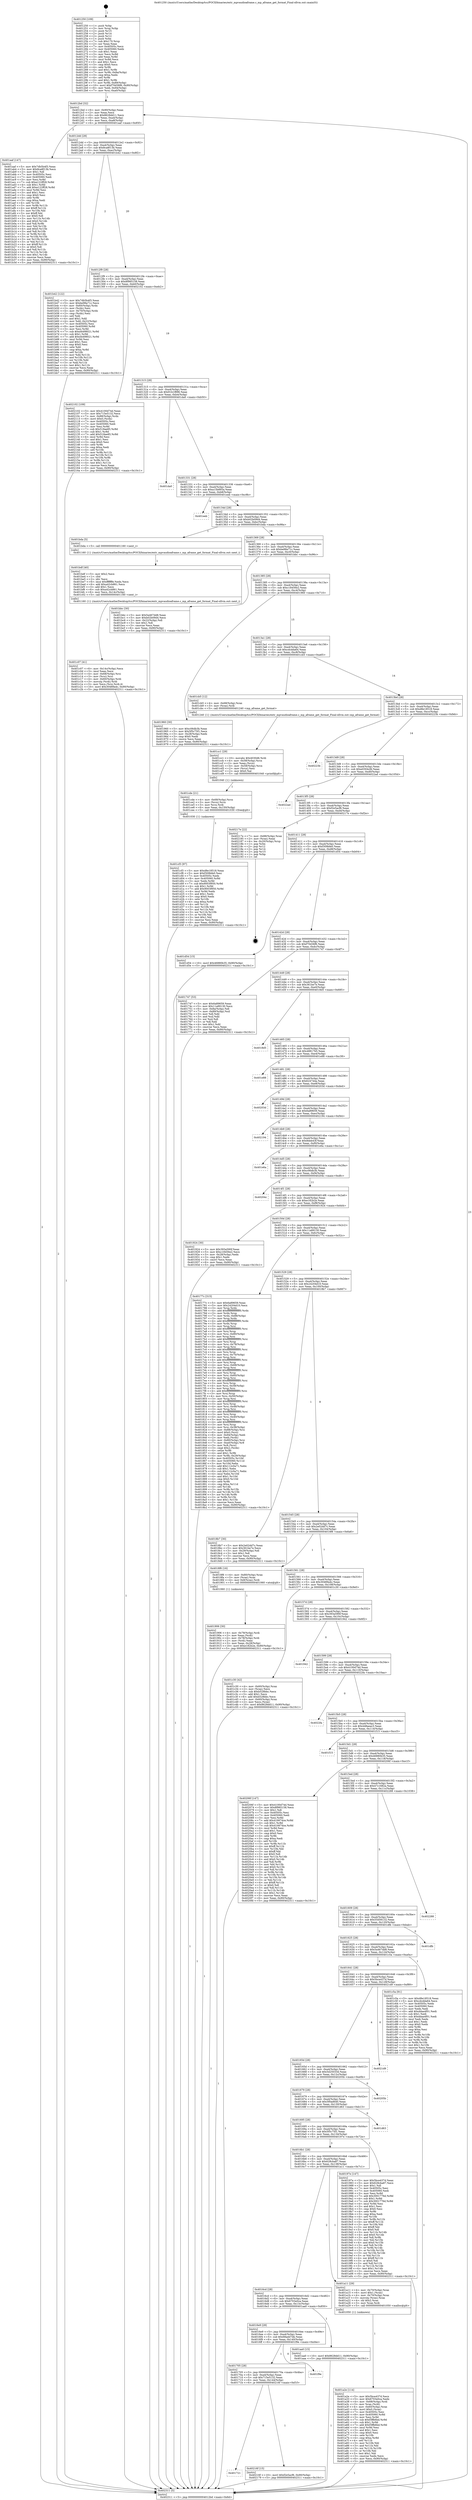 digraph "0x401250" {
  label = "0x401250 (/mnt/c/Users/mathe/Desktop/tcc/POCII/binaries/extr_mpvaudioaframe.c_mp_aframe_get_format_Final-ollvm.out::main(0))"
  labelloc = "t"
  node[shape=record]

  Entry [label="",width=0.3,height=0.3,shape=circle,fillcolor=black,style=filled]
  "0x4012bd" [label="{
     0x4012bd [32]\l
     | [instrs]\l
     &nbsp;&nbsp;0x4012bd \<+6\>: mov -0x90(%rbp),%eax\l
     &nbsp;&nbsp;0x4012c3 \<+2\>: mov %eax,%ecx\l
     &nbsp;&nbsp;0x4012c5 \<+6\>: sub $0x8628dd11,%ecx\l
     &nbsp;&nbsp;0x4012cb \<+6\>: mov %eax,-0xa4(%rbp)\l
     &nbsp;&nbsp;0x4012d1 \<+6\>: mov %ecx,-0xa8(%rbp)\l
     &nbsp;&nbsp;0x4012d7 \<+6\>: je 0000000000401aaf \<main+0x85f\>\l
  }"]
  "0x401aaf" [label="{
     0x401aaf [147]\l
     | [instrs]\l
     &nbsp;&nbsp;0x401aaf \<+5\>: mov $0x7db5b4f3,%eax\l
     &nbsp;&nbsp;0x401ab4 \<+5\>: mov $0x8ca8f13b,%ecx\l
     &nbsp;&nbsp;0x401ab9 \<+2\>: mov $0x1,%dl\l
     &nbsp;&nbsp;0x401abb \<+7\>: mov 0x40505c,%esi\l
     &nbsp;&nbsp;0x401ac2 \<+7\>: mov 0x405060,%edi\l
     &nbsp;&nbsp;0x401ac9 \<+3\>: mov %esi,%r8d\l
     &nbsp;&nbsp;0x401acc \<+7\>: sub $0xe122ff28,%r8d\l
     &nbsp;&nbsp;0x401ad3 \<+4\>: sub $0x1,%r8d\l
     &nbsp;&nbsp;0x401ad7 \<+7\>: add $0xe122ff28,%r8d\l
     &nbsp;&nbsp;0x401ade \<+4\>: imul %r8d,%esi\l
     &nbsp;&nbsp;0x401ae2 \<+3\>: and $0x1,%esi\l
     &nbsp;&nbsp;0x401ae5 \<+3\>: cmp $0x0,%esi\l
     &nbsp;&nbsp;0x401ae8 \<+4\>: sete %r9b\l
     &nbsp;&nbsp;0x401aec \<+3\>: cmp $0xa,%edi\l
     &nbsp;&nbsp;0x401aef \<+4\>: setl %r10b\l
     &nbsp;&nbsp;0x401af3 \<+3\>: mov %r9b,%r11b\l
     &nbsp;&nbsp;0x401af6 \<+4\>: xor $0xff,%r11b\l
     &nbsp;&nbsp;0x401afa \<+3\>: mov %r10b,%bl\l
     &nbsp;&nbsp;0x401afd \<+3\>: xor $0xff,%bl\l
     &nbsp;&nbsp;0x401b00 \<+3\>: xor $0x0,%dl\l
     &nbsp;&nbsp;0x401b03 \<+3\>: mov %r11b,%r14b\l
     &nbsp;&nbsp;0x401b06 \<+4\>: and $0x0,%r14b\l
     &nbsp;&nbsp;0x401b0a \<+3\>: and %dl,%r9b\l
     &nbsp;&nbsp;0x401b0d \<+3\>: mov %bl,%r15b\l
     &nbsp;&nbsp;0x401b10 \<+4\>: and $0x0,%r15b\l
     &nbsp;&nbsp;0x401b14 \<+3\>: and %dl,%r10b\l
     &nbsp;&nbsp;0x401b17 \<+3\>: or %r9b,%r14b\l
     &nbsp;&nbsp;0x401b1a \<+3\>: or %r10b,%r15b\l
     &nbsp;&nbsp;0x401b1d \<+3\>: xor %r15b,%r14b\l
     &nbsp;&nbsp;0x401b20 \<+3\>: or %bl,%r11b\l
     &nbsp;&nbsp;0x401b23 \<+4\>: xor $0xff,%r11b\l
     &nbsp;&nbsp;0x401b27 \<+3\>: or $0x0,%dl\l
     &nbsp;&nbsp;0x401b2a \<+3\>: and %dl,%r11b\l
     &nbsp;&nbsp;0x401b2d \<+3\>: or %r11b,%r14b\l
     &nbsp;&nbsp;0x401b30 \<+4\>: test $0x1,%r14b\l
     &nbsp;&nbsp;0x401b34 \<+3\>: cmovne %ecx,%eax\l
     &nbsp;&nbsp;0x401b37 \<+6\>: mov %eax,-0x90(%rbp)\l
     &nbsp;&nbsp;0x401b3d \<+5\>: jmp 0000000000402311 \<main+0x10c1\>\l
  }"]
  "0x4012dd" [label="{
     0x4012dd [28]\l
     | [instrs]\l
     &nbsp;&nbsp;0x4012dd \<+5\>: jmp 00000000004012e2 \<main+0x92\>\l
     &nbsp;&nbsp;0x4012e2 \<+6\>: mov -0xa4(%rbp),%eax\l
     &nbsp;&nbsp;0x4012e8 \<+5\>: sub $0x8ca8f13b,%eax\l
     &nbsp;&nbsp;0x4012ed \<+6\>: mov %eax,-0xac(%rbp)\l
     &nbsp;&nbsp;0x4012f3 \<+6\>: je 0000000000401b42 \<main+0x8f2\>\l
  }"]
  Exit [label="",width=0.3,height=0.3,shape=circle,fillcolor=black,style=filled,peripheries=2]
  "0x401b42" [label="{
     0x401b42 [122]\l
     | [instrs]\l
     &nbsp;&nbsp;0x401b42 \<+5\>: mov $0x7db5b4f3,%eax\l
     &nbsp;&nbsp;0x401b47 \<+5\>: mov $0xbe98a71c,%ecx\l
     &nbsp;&nbsp;0x401b4c \<+4\>: mov -0x60(%rbp),%rdx\l
     &nbsp;&nbsp;0x401b50 \<+2\>: mov (%rdx),%esi\l
     &nbsp;&nbsp;0x401b52 \<+4\>: mov -0x70(%rbp),%rdx\l
     &nbsp;&nbsp;0x401b56 \<+2\>: cmp (%rdx),%esi\l
     &nbsp;&nbsp;0x401b58 \<+4\>: setl %dil\l
     &nbsp;&nbsp;0x401b5c \<+4\>: and $0x1,%dil\l
     &nbsp;&nbsp;0x401b60 \<+4\>: mov %dil,-0x22(%rbp)\l
     &nbsp;&nbsp;0x401b64 \<+7\>: mov 0x40505c,%esi\l
     &nbsp;&nbsp;0x401b6b \<+8\>: mov 0x405060,%r8d\l
     &nbsp;&nbsp;0x401b73 \<+3\>: mov %esi,%r9d\l
     &nbsp;&nbsp;0x401b76 \<+7\>: sub $0xd4498021,%r9d\l
     &nbsp;&nbsp;0x401b7d \<+4\>: sub $0x1,%r9d\l
     &nbsp;&nbsp;0x401b81 \<+7\>: add $0xd4498021,%r9d\l
     &nbsp;&nbsp;0x401b88 \<+4\>: imul %r9d,%esi\l
     &nbsp;&nbsp;0x401b8c \<+3\>: and $0x1,%esi\l
     &nbsp;&nbsp;0x401b8f \<+3\>: cmp $0x0,%esi\l
     &nbsp;&nbsp;0x401b92 \<+4\>: sete %dil\l
     &nbsp;&nbsp;0x401b96 \<+4\>: cmp $0xa,%r8d\l
     &nbsp;&nbsp;0x401b9a \<+4\>: setl %r10b\l
     &nbsp;&nbsp;0x401b9e \<+3\>: mov %dil,%r11b\l
     &nbsp;&nbsp;0x401ba1 \<+3\>: and %r10b,%r11b\l
     &nbsp;&nbsp;0x401ba4 \<+3\>: xor %r10b,%dil\l
     &nbsp;&nbsp;0x401ba7 \<+3\>: or %dil,%r11b\l
     &nbsp;&nbsp;0x401baa \<+4\>: test $0x1,%r11b\l
     &nbsp;&nbsp;0x401bae \<+3\>: cmovne %ecx,%eax\l
     &nbsp;&nbsp;0x401bb1 \<+6\>: mov %eax,-0x90(%rbp)\l
     &nbsp;&nbsp;0x401bb7 \<+5\>: jmp 0000000000402311 \<main+0x10c1\>\l
  }"]
  "0x4012f9" [label="{
     0x4012f9 [28]\l
     | [instrs]\l
     &nbsp;&nbsp;0x4012f9 \<+5\>: jmp 00000000004012fe \<main+0xae\>\l
     &nbsp;&nbsp;0x4012fe \<+6\>: mov -0xa4(%rbp),%eax\l
     &nbsp;&nbsp;0x401304 \<+5\>: sub $0x8f985158,%eax\l
     &nbsp;&nbsp;0x401309 \<+6\>: mov %eax,-0xb0(%rbp)\l
     &nbsp;&nbsp;0x40130f \<+6\>: je 0000000000402102 \<main+0xeb2\>\l
  }"]
  "0x401721" [label="{
     0x401721\l
  }", style=dashed]
  "0x402102" [label="{
     0x402102 [109]\l
     | [instrs]\l
     &nbsp;&nbsp;0x402102 \<+5\>: mov $0x4100d74d,%eax\l
     &nbsp;&nbsp;0x402107 \<+5\>: mov $0x715e5132,%ecx\l
     &nbsp;&nbsp;0x40210c \<+7\>: mov -0x88(%rbp),%rdx\l
     &nbsp;&nbsp;0x402113 \<+6\>: movl $0x0,(%rdx)\l
     &nbsp;&nbsp;0x402119 \<+7\>: mov 0x40505c,%esi\l
     &nbsp;&nbsp;0x402120 \<+7\>: mov 0x405060,%edi\l
     &nbsp;&nbsp;0x402127 \<+3\>: mov %esi,%r8d\l
     &nbsp;&nbsp;0x40212a \<+7\>: sub $0x518ae85,%r8d\l
     &nbsp;&nbsp;0x402131 \<+4\>: sub $0x1,%r8d\l
     &nbsp;&nbsp;0x402135 \<+7\>: add $0x518ae85,%r8d\l
     &nbsp;&nbsp;0x40213c \<+4\>: imul %r8d,%esi\l
     &nbsp;&nbsp;0x402140 \<+3\>: and $0x1,%esi\l
     &nbsp;&nbsp;0x402143 \<+3\>: cmp $0x0,%esi\l
     &nbsp;&nbsp;0x402146 \<+4\>: sete %r9b\l
     &nbsp;&nbsp;0x40214a \<+3\>: cmp $0xa,%edi\l
     &nbsp;&nbsp;0x40214d \<+4\>: setl %r10b\l
     &nbsp;&nbsp;0x402151 \<+3\>: mov %r9b,%r11b\l
     &nbsp;&nbsp;0x402154 \<+3\>: and %r10b,%r11b\l
     &nbsp;&nbsp;0x402157 \<+3\>: xor %r10b,%r9b\l
     &nbsp;&nbsp;0x40215a \<+3\>: or %r9b,%r11b\l
     &nbsp;&nbsp;0x40215d \<+4\>: test $0x1,%r11b\l
     &nbsp;&nbsp;0x402161 \<+3\>: cmovne %ecx,%eax\l
     &nbsp;&nbsp;0x402164 \<+6\>: mov %eax,-0x90(%rbp)\l
     &nbsp;&nbsp;0x40216a \<+5\>: jmp 0000000000402311 \<main+0x10c1\>\l
  }"]
  "0x401315" [label="{
     0x401315 [28]\l
     | [instrs]\l
     &nbsp;&nbsp;0x401315 \<+5\>: jmp 000000000040131a \<main+0xca\>\l
     &nbsp;&nbsp;0x40131a \<+6\>: mov -0xa4(%rbp),%eax\l
     &nbsp;&nbsp;0x401320 \<+5\>: sub $0x91b1f896,%eax\l
     &nbsp;&nbsp;0x401325 \<+6\>: mov %eax,-0xb4(%rbp)\l
     &nbsp;&nbsp;0x40132b \<+6\>: je 0000000000401da0 \<main+0xb50\>\l
  }"]
  "0x40216f" [label="{
     0x40216f [15]\l
     | [instrs]\l
     &nbsp;&nbsp;0x40216f \<+10\>: movl $0xf2e5acf6,-0x90(%rbp)\l
     &nbsp;&nbsp;0x402179 \<+5\>: jmp 0000000000402311 \<main+0x10c1\>\l
  }"]
  "0x401da0" [label="{
     0x401da0\l
  }", style=dashed]
  "0x401331" [label="{
     0x401331 [28]\l
     | [instrs]\l
     &nbsp;&nbsp;0x401331 \<+5\>: jmp 0000000000401336 \<main+0xe6\>\l
     &nbsp;&nbsp;0x401336 \<+6\>: mov -0xa4(%rbp),%eax\l
     &nbsp;&nbsp;0x40133c \<+5\>: sub $0xa15b893a,%eax\l
     &nbsp;&nbsp;0x401341 \<+6\>: mov %eax,-0xb8(%rbp)\l
     &nbsp;&nbsp;0x401347 \<+6\>: je 0000000000401eeb \<main+0xc9b\>\l
  }"]
  "0x401705" [label="{
     0x401705 [28]\l
     | [instrs]\l
     &nbsp;&nbsp;0x401705 \<+5\>: jmp 000000000040170a \<main+0x4ba\>\l
     &nbsp;&nbsp;0x40170a \<+6\>: mov -0xa4(%rbp),%eax\l
     &nbsp;&nbsp;0x401710 \<+5\>: sub $0x715e5132,%eax\l
     &nbsp;&nbsp;0x401715 \<+6\>: mov %eax,-0x144(%rbp)\l
     &nbsp;&nbsp;0x40171b \<+6\>: je 000000000040216f \<main+0xf1f\>\l
  }"]
  "0x401eeb" [label="{
     0x401eeb\l
  }", style=dashed]
  "0x40134d" [label="{
     0x40134d [28]\l
     | [instrs]\l
     &nbsp;&nbsp;0x40134d \<+5\>: jmp 0000000000401352 \<main+0x102\>\l
     &nbsp;&nbsp;0x401352 \<+6\>: mov -0xa4(%rbp),%eax\l
     &nbsp;&nbsp;0x401358 \<+5\>: sub $0xb02b09d4,%eax\l
     &nbsp;&nbsp;0x40135d \<+6\>: mov %eax,-0xbc(%rbp)\l
     &nbsp;&nbsp;0x401363 \<+6\>: je 0000000000401bda \<main+0x98a\>\l
  }"]
  "0x401f9e" [label="{
     0x401f9e\l
  }", style=dashed]
  "0x401bda" [label="{
     0x401bda [5]\l
     | [instrs]\l
     &nbsp;&nbsp;0x401bda \<+5\>: call 0000000000401160 \<next_i\>\l
     | [calls]\l
     &nbsp;&nbsp;0x401160 \{1\} (/mnt/c/Users/mathe/Desktop/tcc/POCII/binaries/extr_mpvaudioaframe.c_mp_aframe_get_format_Final-ollvm.out::next_i)\l
  }"]
  "0x401369" [label="{
     0x401369 [28]\l
     | [instrs]\l
     &nbsp;&nbsp;0x401369 \<+5\>: jmp 000000000040136e \<main+0x11e\>\l
     &nbsp;&nbsp;0x40136e \<+6\>: mov -0xa4(%rbp),%eax\l
     &nbsp;&nbsp;0x401374 \<+5\>: sub $0xbe98a71c,%eax\l
     &nbsp;&nbsp;0x401379 \<+6\>: mov %eax,-0xc0(%rbp)\l
     &nbsp;&nbsp;0x40137f \<+6\>: je 0000000000401bbc \<main+0x96c\>\l
  }"]
  "0x401cf3" [label="{
     0x401cf3 [97]\l
     | [instrs]\l
     &nbsp;&nbsp;0x401cf3 \<+5\>: mov $0xd8e18518,%eax\l
     &nbsp;&nbsp;0x401cf8 \<+5\>: mov $0xf309bfe0,%esi\l
     &nbsp;&nbsp;0x401cfd \<+7\>: mov 0x40505c,%edx\l
     &nbsp;&nbsp;0x401d04 \<+8\>: mov 0x405060,%r8d\l
     &nbsp;&nbsp;0x401d0c \<+3\>: mov %edx,%r9d\l
     &nbsp;&nbsp;0x401d0f \<+7\>: sub $0x9003f950,%r9d\l
     &nbsp;&nbsp;0x401d16 \<+4\>: sub $0x1,%r9d\l
     &nbsp;&nbsp;0x401d1a \<+7\>: add $0x9003f950,%r9d\l
     &nbsp;&nbsp;0x401d21 \<+4\>: imul %r9d,%edx\l
     &nbsp;&nbsp;0x401d25 \<+3\>: and $0x1,%edx\l
     &nbsp;&nbsp;0x401d28 \<+3\>: cmp $0x0,%edx\l
     &nbsp;&nbsp;0x401d2b \<+4\>: sete %r10b\l
     &nbsp;&nbsp;0x401d2f \<+4\>: cmp $0xa,%r8d\l
     &nbsp;&nbsp;0x401d33 \<+4\>: setl %r11b\l
     &nbsp;&nbsp;0x401d37 \<+3\>: mov %r10b,%bl\l
     &nbsp;&nbsp;0x401d3a \<+3\>: and %r11b,%bl\l
     &nbsp;&nbsp;0x401d3d \<+3\>: xor %r11b,%r10b\l
     &nbsp;&nbsp;0x401d40 \<+3\>: or %r10b,%bl\l
     &nbsp;&nbsp;0x401d43 \<+3\>: test $0x1,%bl\l
     &nbsp;&nbsp;0x401d46 \<+3\>: cmovne %esi,%eax\l
     &nbsp;&nbsp;0x401d49 \<+6\>: mov %eax,-0x90(%rbp)\l
     &nbsp;&nbsp;0x401d4f \<+5\>: jmp 0000000000402311 \<main+0x10c1\>\l
  }"]
  "0x401bbc" [label="{
     0x401bbc [30]\l
     | [instrs]\l
     &nbsp;&nbsp;0x401bbc \<+5\>: mov $0x5a467dd8,%eax\l
     &nbsp;&nbsp;0x401bc1 \<+5\>: mov $0xb02b09d4,%ecx\l
     &nbsp;&nbsp;0x401bc6 \<+3\>: mov -0x22(%rbp),%dl\l
     &nbsp;&nbsp;0x401bc9 \<+3\>: test $0x1,%dl\l
     &nbsp;&nbsp;0x401bcc \<+3\>: cmovne %ecx,%eax\l
     &nbsp;&nbsp;0x401bcf \<+6\>: mov %eax,-0x90(%rbp)\l
     &nbsp;&nbsp;0x401bd5 \<+5\>: jmp 0000000000402311 \<main+0x10c1\>\l
  }"]
  "0x401385" [label="{
     0x401385 [28]\l
     | [instrs]\l
     &nbsp;&nbsp;0x401385 \<+5\>: jmp 000000000040138a \<main+0x13a\>\l
     &nbsp;&nbsp;0x40138a \<+6\>: mov -0xa4(%rbp),%eax\l
     &nbsp;&nbsp;0x401390 \<+5\>: sub $0xc18456e2,%eax\l
     &nbsp;&nbsp;0x401395 \<+6\>: mov %eax,-0xc4(%rbp)\l
     &nbsp;&nbsp;0x40139b \<+6\>: je 0000000000401960 \<main+0x710\>\l
  }"]
  "0x401cde" [label="{
     0x401cde [21]\l
     | [instrs]\l
     &nbsp;&nbsp;0x401cde \<+4\>: mov -0x68(%rbp),%rcx\l
     &nbsp;&nbsp;0x401ce2 \<+3\>: mov (%rcx),%rcx\l
     &nbsp;&nbsp;0x401ce5 \<+3\>: mov %rcx,%rdi\l
     &nbsp;&nbsp;0x401ce8 \<+6\>: mov %eax,-0x150(%rbp)\l
     &nbsp;&nbsp;0x401cee \<+5\>: call 0000000000401030 \<free@plt\>\l
     | [calls]\l
     &nbsp;&nbsp;0x401030 \{1\} (unknown)\l
  }"]
  "0x401960" [label="{
     0x401960 [30]\l
     | [instrs]\l
     &nbsp;&nbsp;0x401960 \<+5\>: mov $0xc06db3b,%eax\l
     &nbsp;&nbsp;0x401965 \<+5\>: mov $0x5f5c75f1,%ecx\l
     &nbsp;&nbsp;0x40196a \<+3\>: mov -0x28(%rbp),%edx\l
     &nbsp;&nbsp;0x40196d \<+3\>: cmp $0x0,%edx\l
     &nbsp;&nbsp;0x401970 \<+3\>: cmove %ecx,%eax\l
     &nbsp;&nbsp;0x401973 \<+6\>: mov %eax,-0x90(%rbp)\l
     &nbsp;&nbsp;0x401979 \<+5\>: jmp 0000000000402311 \<main+0x10c1\>\l
  }"]
  "0x4013a1" [label="{
     0x4013a1 [28]\l
     | [instrs]\l
     &nbsp;&nbsp;0x4013a1 \<+5\>: jmp 00000000004013a6 \<main+0x156\>\l
     &nbsp;&nbsp;0x4013a6 \<+6\>: mov -0xa4(%rbp),%eax\l
     &nbsp;&nbsp;0x4013ac \<+5\>: sub $0xcdcdda64,%eax\l
     &nbsp;&nbsp;0x4013b1 \<+6\>: mov %eax,-0xc8(%rbp)\l
     &nbsp;&nbsp;0x4013b7 \<+6\>: je 0000000000401cb5 \<main+0xa65\>\l
  }"]
  "0x401cc1" [label="{
     0x401cc1 [29]\l
     | [instrs]\l
     &nbsp;&nbsp;0x401cc1 \<+10\>: movabs $0x4030d6,%rdi\l
     &nbsp;&nbsp;0x401ccb \<+4\>: mov -0x58(%rbp),%rcx\l
     &nbsp;&nbsp;0x401ccf \<+2\>: mov %eax,(%rcx)\l
     &nbsp;&nbsp;0x401cd1 \<+4\>: mov -0x58(%rbp),%rcx\l
     &nbsp;&nbsp;0x401cd5 \<+2\>: mov (%rcx),%esi\l
     &nbsp;&nbsp;0x401cd7 \<+2\>: mov $0x0,%al\l
     &nbsp;&nbsp;0x401cd9 \<+5\>: call 0000000000401040 \<printf@plt\>\l
     | [calls]\l
     &nbsp;&nbsp;0x401040 \{1\} (unknown)\l
  }"]
  "0x401cb5" [label="{
     0x401cb5 [12]\l
     | [instrs]\l
     &nbsp;&nbsp;0x401cb5 \<+4\>: mov -0x68(%rbp),%rax\l
     &nbsp;&nbsp;0x401cb9 \<+3\>: mov (%rax),%rdi\l
     &nbsp;&nbsp;0x401cbc \<+5\>: call 0000000000401240 \<mp_aframe_get_format\>\l
     | [calls]\l
     &nbsp;&nbsp;0x401240 \{1\} (/mnt/c/Users/mathe/Desktop/tcc/POCII/binaries/extr_mpvaudioaframe.c_mp_aframe_get_format_Final-ollvm.out::mp_aframe_get_format)\l
  }"]
  "0x4013bd" [label="{
     0x4013bd [28]\l
     | [instrs]\l
     &nbsp;&nbsp;0x4013bd \<+5\>: jmp 00000000004013c2 \<main+0x172\>\l
     &nbsp;&nbsp;0x4013c2 \<+6\>: mov -0xa4(%rbp),%eax\l
     &nbsp;&nbsp;0x4013c8 \<+5\>: sub $0xd8e18518,%eax\l
     &nbsp;&nbsp;0x4013cd \<+6\>: mov %eax,-0xcc(%rbp)\l
     &nbsp;&nbsp;0x4013d3 \<+6\>: je 000000000040223b \<main+0xfeb\>\l
  }"]
  "0x401c07" [label="{
     0x401c07 [41]\l
     | [instrs]\l
     &nbsp;&nbsp;0x401c07 \<+6\>: mov -0x14c(%rbp),%ecx\l
     &nbsp;&nbsp;0x401c0d \<+3\>: imul %eax,%ecx\l
     &nbsp;&nbsp;0x401c10 \<+4\>: mov -0x68(%rbp),%rsi\l
     &nbsp;&nbsp;0x401c14 \<+3\>: mov (%rsi),%rsi\l
     &nbsp;&nbsp;0x401c17 \<+4\>: mov -0x60(%rbp),%rdi\l
     &nbsp;&nbsp;0x401c1b \<+3\>: movslq (%rdi),%rdi\l
     &nbsp;&nbsp;0x401c1e \<+3\>: mov %ecx,(%rsi,%rdi,4)\l
     &nbsp;&nbsp;0x401c21 \<+10\>: movl $0x30489a4c,-0x90(%rbp)\l
     &nbsp;&nbsp;0x401c2b \<+5\>: jmp 0000000000402311 \<main+0x10c1\>\l
  }"]
  "0x40223b" [label="{
     0x40223b\l
  }", style=dashed]
  "0x4013d9" [label="{
     0x4013d9 [28]\l
     | [instrs]\l
     &nbsp;&nbsp;0x4013d9 \<+5\>: jmp 00000000004013de \<main+0x18e\>\l
     &nbsp;&nbsp;0x4013de \<+6\>: mov -0xa4(%rbp),%eax\l
     &nbsp;&nbsp;0x4013e4 \<+5\>: sub $0xe0304cfd,%eax\l
     &nbsp;&nbsp;0x4013e9 \<+6\>: mov %eax,-0xd0(%rbp)\l
     &nbsp;&nbsp;0x4013ef \<+6\>: je 00000000004022ad \<main+0x105d\>\l
  }"]
  "0x401bdf" [label="{
     0x401bdf [40]\l
     | [instrs]\l
     &nbsp;&nbsp;0x401bdf \<+5\>: mov $0x2,%ecx\l
     &nbsp;&nbsp;0x401be4 \<+1\>: cltd\l
     &nbsp;&nbsp;0x401be5 \<+2\>: idiv %ecx\l
     &nbsp;&nbsp;0x401be7 \<+6\>: imul $0xfffffffe,%edx,%ecx\l
     &nbsp;&nbsp;0x401bed \<+6\>: add $0xa42cb861,%ecx\l
     &nbsp;&nbsp;0x401bf3 \<+3\>: add $0x1,%ecx\l
     &nbsp;&nbsp;0x401bf6 \<+6\>: sub $0xa42cb861,%ecx\l
     &nbsp;&nbsp;0x401bfc \<+6\>: mov %ecx,-0x14c(%rbp)\l
     &nbsp;&nbsp;0x401c02 \<+5\>: call 0000000000401160 \<next_i\>\l
     | [calls]\l
     &nbsp;&nbsp;0x401160 \{1\} (/mnt/c/Users/mathe/Desktop/tcc/POCII/binaries/extr_mpvaudioaframe.c_mp_aframe_get_format_Final-ollvm.out::next_i)\l
  }"]
  "0x4022ad" [label="{
     0x4022ad\l
  }", style=dashed]
  "0x4013f5" [label="{
     0x4013f5 [28]\l
     | [instrs]\l
     &nbsp;&nbsp;0x4013f5 \<+5\>: jmp 00000000004013fa \<main+0x1aa\>\l
     &nbsp;&nbsp;0x4013fa \<+6\>: mov -0xa4(%rbp),%eax\l
     &nbsp;&nbsp;0x401400 \<+5\>: sub $0xf2e5acf6,%eax\l
     &nbsp;&nbsp;0x401405 \<+6\>: mov %eax,-0xd4(%rbp)\l
     &nbsp;&nbsp;0x40140b \<+6\>: je 000000000040217e \<main+0xf2e\>\l
  }"]
  "0x4016e9" [label="{
     0x4016e9 [28]\l
     | [instrs]\l
     &nbsp;&nbsp;0x4016e9 \<+5\>: jmp 00000000004016ee \<main+0x49e\>\l
     &nbsp;&nbsp;0x4016ee \<+6\>: mov -0xa4(%rbp),%eax\l
     &nbsp;&nbsp;0x4016f4 \<+5\>: sub $0x68add7db,%eax\l
     &nbsp;&nbsp;0x4016f9 \<+6\>: mov %eax,-0x140(%rbp)\l
     &nbsp;&nbsp;0x4016ff \<+6\>: je 0000000000401f9e \<main+0xd4e\>\l
  }"]
  "0x40217e" [label="{
     0x40217e [22]\l
     | [instrs]\l
     &nbsp;&nbsp;0x40217e \<+7\>: mov -0x88(%rbp),%rax\l
     &nbsp;&nbsp;0x402185 \<+2\>: mov (%rax),%eax\l
     &nbsp;&nbsp;0x402187 \<+4\>: lea -0x20(%rbp),%rsp\l
     &nbsp;&nbsp;0x40218b \<+1\>: pop %rbx\l
     &nbsp;&nbsp;0x40218c \<+2\>: pop %r12\l
     &nbsp;&nbsp;0x40218e \<+2\>: pop %r14\l
     &nbsp;&nbsp;0x402190 \<+2\>: pop %r15\l
     &nbsp;&nbsp;0x402192 \<+1\>: pop %rbp\l
     &nbsp;&nbsp;0x402193 \<+1\>: ret\l
  }"]
  "0x401411" [label="{
     0x401411 [28]\l
     | [instrs]\l
     &nbsp;&nbsp;0x401411 \<+5\>: jmp 0000000000401416 \<main+0x1c6\>\l
     &nbsp;&nbsp;0x401416 \<+6\>: mov -0xa4(%rbp),%eax\l
     &nbsp;&nbsp;0x40141c \<+5\>: sub $0xf309bfe0,%eax\l
     &nbsp;&nbsp;0x401421 \<+6\>: mov %eax,-0xd8(%rbp)\l
     &nbsp;&nbsp;0x401427 \<+6\>: je 0000000000401d54 \<main+0xb04\>\l
  }"]
  "0x401aa0" [label="{
     0x401aa0 [15]\l
     | [instrs]\l
     &nbsp;&nbsp;0x401aa0 \<+10\>: movl $0x8628dd11,-0x90(%rbp)\l
     &nbsp;&nbsp;0x401aaa \<+5\>: jmp 0000000000402311 \<main+0x10c1\>\l
  }"]
  "0x401d54" [label="{
     0x401d54 [15]\l
     | [instrs]\l
     &nbsp;&nbsp;0x401d54 \<+10\>: movl $0x46880b35,-0x90(%rbp)\l
     &nbsp;&nbsp;0x401d5e \<+5\>: jmp 0000000000402311 \<main+0x10c1\>\l
  }"]
  "0x40142d" [label="{
     0x40142d [28]\l
     | [instrs]\l
     &nbsp;&nbsp;0x40142d \<+5\>: jmp 0000000000401432 \<main+0x1e2\>\l
     &nbsp;&nbsp;0x401432 \<+6\>: mov -0xa4(%rbp),%eax\l
     &nbsp;&nbsp;0x401438 \<+5\>: sub $0xf70d36f6,%eax\l
     &nbsp;&nbsp;0x40143d \<+6\>: mov %eax,-0xdc(%rbp)\l
     &nbsp;&nbsp;0x401443 \<+6\>: je 0000000000401747 \<main+0x4f7\>\l
  }"]
  "0x401a2e" [label="{
     0x401a2e [114]\l
     | [instrs]\l
     &nbsp;&nbsp;0x401a2e \<+5\>: mov $0x5bce437d,%ecx\l
     &nbsp;&nbsp;0x401a33 \<+5\>: mov $0x6703e0ca,%edx\l
     &nbsp;&nbsp;0x401a38 \<+4\>: mov -0x68(%rbp),%rdi\l
     &nbsp;&nbsp;0x401a3c \<+3\>: mov %rax,(%rdi)\l
     &nbsp;&nbsp;0x401a3f \<+4\>: mov -0x60(%rbp),%rax\l
     &nbsp;&nbsp;0x401a43 \<+6\>: movl $0x0,(%rax)\l
     &nbsp;&nbsp;0x401a49 \<+7\>: mov 0x40505c,%esi\l
     &nbsp;&nbsp;0x401a50 \<+8\>: mov 0x405060,%r8d\l
     &nbsp;&nbsp;0x401a58 \<+3\>: mov %esi,%r9d\l
     &nbsp;&nbsp;0x401a5b \<+7\>: sub $0xf3ffb6bd,%r9d\l
     &nbsp;&nbsp;0x401a62 \<+4\>: sub $0x1,%r9d\l
     &nbsp;&nbsp;0x401a66 \<+7\>: add $0xf3ffb6bd,%r9d\l
     &nbsp;&nbsp;0x401a6d \<+4\>: imul %r9d,%esi\l
     &nbsp;&nbsp;0x401a71 \<+3\>: and $0x1,%esi\l
     &nbsp;&nbsp;0x401a74 \<+3\>: cmp $0x0,%esi\l
     &nbsp;&nbsp;0x401a77 \<+4\>: sete %r10b\l
     &nbsp;&nbsp;0x401a7b \<+4\>: cmp $0xa,%r8d\l
     &nbsp;&nbsp;0x401a7f \<+4\>: setl %r11b\l
     &nbsp;&nbsp;0x401a83 \<+3\>: mov %r10b,%bl\l
     &nbsp;&nbsp;0x401a86 \<+3\>: and %r11b,%bl\l
     &nbsp;&nbsp;0x401a89 \<+3\>: xor %r11b,%r10b\l
     &nbsp;&nbsp;0x401a8c \<+3\>: or %r10b,%bl\l
     &nbsp;&nbsp;0x401a8f \<+3\>: test $0x1,%bl\l
     &nbsp;&nbsp;0x401a92 \<+3\>: cmovne %edx,%ecx\l
     &nbsp;&nbsp;0x401a95 \<+6\>: mov %ecx,-0x90(%rbp)\l
     &nbsp;&nbsp;0x401a9b \<+5\>: jmp 0000000000402311 \<main+0x10c1\>\l
  }"]
  "0x401747" [label="{
     0x401747 [53]\l
     | [instrs]\l
     &nbsp;&nbsp;0x401747 \<+5\>: mov $0x6a89659,%eax\l
     &nbsp;&nbsp;0x40174c \<+5\>: mov $0x11a89130,%ecx\l
     &nbsp;&nbsp;0x401751 \<+6\>: mov -0x8a(%rbp),%dl\l
     &nbsp;&nbsp;0x401757 \<+7\>: mov -0x89(%rbp),%sil\l
     &nbsp;&nbsp;0x40175e \<+3\>: mov %dl,%dil\l
     &nbsp;&nbsp;0x401761 \<+3\>: and %sil,%dil\l
     &nbsp;&nbsp;0x401764 \<+3\>: xor %sil,%dl\l
     &nbsp;&nbsp;0x401767 \<+3\>: or %dl,%dil\l
     &nbsp;&nbsp;0x40176a \<+4\>: test $0x1,%dil\l
     &nbsp;&nbsp;0x40176e \<+3\>: cmovne %ecx,%eax\l
     &nbsp;&nbsp;0x401771 \<+6\>: mov %eax,-0x90(%rbp)\l
     &nbsp;&nbsp;0x401777 \<+5\>: jmp 0000000000402311 \<main+0x10c1\>\l
  }"]
  "0x401449" [label="{
     0x401449 [28]\l
     | [instrs]\l
     &nbsp;&nbsp;0x401449 \<+5\>: jmp 000000000040144e \<main+0x1fe\>\l
     &nbsp;&nbsp;0x40144e \<+6\>: mov -0xa4(%rbp),%eax\l
     &nbsp;&nbsp;0x401454 \<+5\>: sub $0x361be7e,%eax\l
     &nbsp;&nbsp;0x401459 \<+6\>: mov %eax,-0xe0(%rbp)\l
     &nbsp;&nbsp;0x40145f \<+6\>: je 00000000004018d5 \<main+0x685\>\l
  }"]
  "0x402311" [label="{
     0x402311 [5]\l
     | [instrs]\l
     &nbsp;&nbsp;0x402311 \<+5\>: jmp 00000000004012bd \<main+0x6d\>\l
  }"]
  "0x401250" [label="{
     0x401250 [109]\l
     | [instrs]\l
     &nbsp;&nbsp;0x401250 \<+1\>: push %rbp\l
     &nbsp;&nbsp;0x401251 \<+3\>: mov %rsp,%rbp\l
     &nbsp;&nbsp;0x401254 \<+2\>: push %r15\l
     &nbsp;&nbsp;0x401256 \<+2\>: push %r14\l
     &nbsp;&nbsp;0x401258 \<+2\>: push %r12\l
     &nbsp;&nbsp;0x40125a \<+1\>: push %rbx\l
     &nbsp;&nbsp;0x40125b \<+7\>: sub $0x170,%rsp\l
     &nbsp;&nbsp;0x401262 \<+2\>: xor %eax,%eax\l
     &nbsp;&nbsp;0x401264 \<+7\>: mov 0x40505c,%ecx\l
     &nbsp;&nbsp;0x40126b \<+7\>: mov 0x405060,%edx\l
     &nbsp;&nbsp;0x401272 \<+3\>: sub $0x1,%eax\l
     &nbsp;&nbsp;0x401275 \<+3\>: mov %ecx,%r8d\l
     &nbsp;&nbsp;0x401278 \<+3\>: add %eax,%r8d\l
     &nbsp;&nbsp;0x40127b \<+4\>: imul %r8d,%ecx\l
     &nbsp;&nbsp;0x40127f \<+3\>: and $0x1,%ecx\l
     &nbsp;&nbsp;0x401282 \<+3\>: cmp $0x0,%ecx\l
     &nbsp;&nbsp;0x401285 \<+4\>: sete %r9b\l
     &nbsp;&nbsp;0x401289 \<+4\>: and $0x1,%r9b\l
     &nbsp;&nbsp;0x40128d \<+7\>: mov %r9b,-0x8a(%rbp)\l
     &nbsp;&nbsp;0x401294 \<+3\>: cmp $0xa,%edx\l
     &nbsp;&nbsp;0x401297 \<+4\>: setl %r9b\l
     &nbsp;&nbsp;0x40129b \<+4\>: and $0x1,%r9b\l
     &nbsp;&nbsp;0x40129f \<+7\>: mov %r9b,-0x89(%rbp)\l
     &nbsp;&nbsp;0x4012a6 \<+10\>: movl $0xf70d36f6,-0x90(%rbp)\l
     &nbsp;&nbsp;0x4012b0 \<+6\>: mov %edi,-0x94(%rbp)\l
     &nbsp;&nbsp;0x4012b6 \<+7\>: mov %rsi,-0xa0(%rbp)\l
  }"]
  "0x4016cd" [label="{
     0x4016cd [28]\l
     | [instrs]\l
     &nbsp;&nbsp;0x4016cd \<+5\>: jmp 00000000004016d2 \<main+0x482\>\l
     &nbsp;&nbsp;0x4016d2 \<+6\>: mov -0xa4(%rbp),%eax\l
     &nbsp;&nbsp;0x4016d8 \<+5\>: sub $0x6703e0ca,%eax\l
     &nbsp;&nbsp;0x4016dd \<+6\>: mov %eax,-0x13c(%rbp)\l
     &nbsp;&nbsp;0x4016e3 \<+6\>: je 0000000000401aa0 \<main+0x850\>\l
  }"]
  "0x4018d5" [label="{
     0x4018d5\l
  }", style=dashed]
  "0x401465" [label="{
     0x401465 [28]\l
     | [instrs]\l
     &nbsp;&nbsp;0x401465 \<+5\>: jmp 000000000040146a \<main+0x21a\>\l
     &nbsp;&nbsp;0x40146a \<+6\>: mov -0xa4(%rbp),%eax\l
     &nbsp;&nbsp;0x401470 \<+5\>: sub $0x48817b5,%eax\l
     &nbsp;&nbsp;0x401475 \<+6\>: mov %eax,-0xe4(%rbp)\l
     &nbsp;&nbsp;0x40147b \<+6\>: je 0000000000401e88 \<main+0xc38\>\l
  }"]
  "0x401a11" [label="{
     0x401a11 [29]\l
     | [instrs]\l
     &nbsp;&nbsp;0x401a11 \<+4\>: mov -0x70(%rbp),%rax\l
     &nbsp;&nbsp;0x401a15 \<+6\>: movl $0x1,(%rax)\l
     &nbsp;&nbsp;0x401a1b \<+4\>: mov -0x70(%rbp),%rax\l
     &nbsp;&nbsp;0x401a1f \<+3\>: movslq (%rax),%rax\l
     &nbsp;&nbsp;0x401a22 \<+4\>: shl $0x2,%rax\l
     &nbsp;&nbsp;0x401a26 \<+3\>: mov %rax,%rdi\l
     &nbsp;&nbsp;0x401a29 \<+5\>: call 0000000000401050 \<malloc@plt\>\l
     | [calls]\l
     &nbsp;&nbsp;0x401050 \{1\} (unknown)\l
  }"]
  "0x401e88" [label="{
     0x401e88\l
  }", style=dashed]
  "0x401481" [label="{
     0x401481 [28]\l
     | [instrs]\l
     &nbsp;&nbsp;0x401481 \<+5\>: jmp 0000000000401486 \<main+0x236\>\l
     &nbsp;&nbsp;0x401486 \<+6\>: mov -0xa4(%rbp),%eax\l
     &nbsp;&nbsp;0x40148c \<+5\>: sub $0x624744a,%eax\l
     &nbsp;&nbsp;0x401491 \<+6\>: mov %eax,-0xe8(%rbp)\l
     &nbsp;&nbsp;0x401497 \<+6\>: je 000000000040203d \<main+0xded\>\l
  }"]
  "0x4016b1" [label="{
     0x4016b1 [28]\l
     | [instrs]\l
     &nbsp;&nbsp;0x4016b1 \<+5\>: jmp 00000000004016b6 \<main+0x466\>\l
     &nbsp;&nbsp;0x4016b6 \<+6\>: mov -0xa4(%rbp),%eax\l
     &nbsp;&nbsp;0x4016bc \<+5\>: sub $0x628cba87,%eax\l
     &nbsp;&nbsp;0x4016c1 \<+6\>: mov %eax,-0x138(%rbp)\l
     &nbsp;&nbsp;0x4016c7 \<+6\>: je 0000000000401a11 \<main+0x7c1\>\l
  }"]
  "0x40203d" [label="{
     0x40203d\l
  }", style=dashed]
  "0x40149d" [label="{
     0x40149d [28]\l
     | [instrs]\l
     &nbsp;&nbsp;0x40149d \<+5\>: jmp 00000000004014a2 \<main+0x252\>\l
     &nbsp;&nbsp;0x4014a2 \<+6\>: mov -0xa4(%rbp),%eax\l
     &nbsp;&nbsp;0x4014a8 \<+5\>: sub $0x6a89659,%eax\l
     &nbsp;&nbsp;0x4014ad \<+6\>: mov %eax,-0xec(%rbp)\l
     &nbsp;&nbsp;0x4014b3 \<+6\>: je 0000000000402194 \<main+0xf44\>\l
  }"]
  "0x40197e" [label="{
     0x40197e [147]\l
     | [instrs]\l
     &nbsp;&nbsp;0x40197e \<+5\>: mov $0x5bce437d,%eax\l
     &nbsp;&nbsp;0x401983 \<+5\>: mov $0x628cba87,%ecx\l
     &nbsp;&nbsp;0x401988 \<+2\>: mov $0x1,%dl\l
     &nbsp;&nbsp;0x40198a \<+7\>: mov 0x40505c,%esi\l
     &nbsp;&nbsp;0x401991 \<+7\>: mov 0x405060,%edi\l
     &nbsp;&nbsp;0x401998 \<+3\>: mov %esi,%r8d\l
     &nbsp;&nbsp;0x40199b \<+7\>: add $0x3001776d,%r8d\l
     &nbsp;&nbsp;0x4019a2 \<+4\>: sub $0x1,%r8d\l
     &nbsp;&nbsp;0x4019a6 \<+7\>: sub $0x3001776d,%r8d\l
     &nbsp;&nbsp;0x4019ad \<+4\>: imul %r8d,%esi\l
     &nbsp;&nbsp;0x4019b1 \<+3\>: and $0x1,%esi\l
     &nbsp;&nbsp;0x4019b4 \<+3\>: cmp $0x0,%esi\l
     &nbsp;&nbsp;0x4019b7 \<+4\>: sete %r9b\l
     &nbsp;&nbsp;0x4019bb \<+3\>: cmp $0xa,%edi\l
     &nbsp;&nbsp;0x4019be \<+4\>: setl %r10b\l
     &nbsp;&nbsp;0x4019c2 \<+3\>: mov %r9b,%r11b\l
     &nbsp;&nbsp;0x4019c5 \<+4\>: xor $0xff,%r11b\l
     &nbsp;&nbsp;0x4019c9 \<+3\>: mov %r10b,%bl\l
     &nbsp;&nbsp;0x4019cc \<+3\>: xor $0xff,%bl\l
     &nbsp;&nbsp;0x4019cf \<+3\>: xor $0x0,%dl\l
     &nbsp;&nbsp;0x4019d2 \<+3\>: mov %r11b,%r14b\l
     &nbsp;&nbsp;0x4019d5 \<+4\>: and $0x0,%r14b\l
     &nbsp;&nbsp;0x4019d9 \<+3\>: and %dl,%r9b\l
     &nbsp;&nbsp;0x4019dc \<+3\>: mov %bl,%r15b\l
     &nbsp;&nbsp;0x4019df \<+4\>: and $0x0,%r15b\l
     &nbsp;&nbsp;0x4019e3 \<+3\>: and %dl,%r10b\l
     &nbsp;&nbsp;0x4019e6 \<+3\>: or %r9b,%r14b\l
     &nbsp;&nbsp;0x4019e9 \<+3\>: or %r10b,%r15b\l
     &nbsp;&nbsp;0x4019ec \<+3\>: xor %r15b,%r14b\l
     &nbsp;&nbsp;0x4019ef \<+3\>: or %bl,%r11b\l
     &nbsp;&nbsp;0x4019f2 \<+4\>: xor $0xff,%r11b\l
     &nbsp;&nbsp;0x4019f6 \<+3\>: or $0x0,%dl\l
     &nbsp;&nbsp;0x4019f9 \<+3\>: and %dl,%r11b\l
     &nbsp;&nbsp;0x4019fc \<+3\>: or %r11b,%r14b\l
     &nbsp;&nbsp;0x4019ff \<+4\>: test $0x1,%r14b\l
     &nbsp;&nbsp;0x401a03 \<+3\>: cmovne %ecx,%eax\l
     &nbsp;&nbsp;0x401a06 \<+6\>: mov %eax,-0x90(%rbp)\l
     &nbsp;&nbsp;0x401a0c \<+5\>: jmp 0000000000402311 \<main+0x10c1\>\l
  }"]
  "0x402194" [label="{
     0x402194\l
  }", style=dashed]
  "0x4014b9" [label="{
     0x4014b9 [28]\l
     | [instrs]\l
     &nbsp;&nbsp;0x4014b9 \<+5\>: jmp 00000000004014be \<main+0x26e\>\l
     &nbsp;&nbsp;0x4014be \<+6\>: mov -0xa4(%rbp),%eax\l
     &nbsp;&nbsp;0x4014c4 \<+5\>: sub $0x8deb43f,%eax\l
     &nbsp;&nbsp;0x4014c9 \<+6\>: mov %eax,-0xf0(%rbp)\l
     &nbsp;&nbsp;0x4014cf \<+6\>: je 0000000000401e6a \<main+0xc1a\>\l
  }"]
  "0x401695" [label="{
     0x401695 [28]\l
     | [instrs]\l
     &nbsp;&nbsp;0x401695 \<+5\>: jmp 000000000040169a \<main+0x44a\>\l
     &nbsp;&nbsp;0x40169a \<+6\>: mov -0xa4(%rbp),%eax\l
     &nbsp;&nbsp;0x4016a0 \<+5\>: sub $0x5f5c75f1,%eax\l
     &nbsp;&nbsp;0x4016a5 \<+6\>: mov %eax,-0x134(%rbp)\l
     &nbsp;&nbsp;0x4016ab \<+6\>: je 000000000040197e \<main+0x72e\>\l
  }"]
  "0x401e6a" [label="{
     0x401e6a\l
  }", style=dashed]
  "0x4014d5" [label="{
     0x4014d5 [28]\l
     | [instrs]\l
     &nbsp;&nbsp;0x4014d5 \<+5\>: jmp 00000000004014da \<main+0x28a\>\l
     &nbsp;&nbsp;0x4014da \<+6\>: mov -0xa4(%rbp),%eax\l
     &nbsp;&nbsp;0x4014e0 \<+5\>: sub $0xc06db3b,%eax\l
     &nbsp;&nbsp;0x4014e5 \<+6\>: mov %eax,-0xf4(%rbp)\l
     &nbsp;&nbsp;0x4014eb \<+6\>: je 000000000040204c \<main+0xdfc\>\l
  }"]
  "0x401d63" [label="{
     0x401d63\l
  }", style=dashed]
  "0x40204c" [label="{
     0x40204c\l
  }", style=dashed]
  "0x4014f1" [label="{
     0x4014f1 [28]\l
     | [instrs]\l
     &nbsp;&nbsp;0x4014f1 \<+5\>: jmp 00000000004014f6 \<main+0x2a6\>\l
     &nbsp;&nbsp;0x4014f6 \<+6\>: mov -0xa4(%rbp),%eax\l
     &nbsp;&nbsp;0x4014fc \<+5\>: sub $0xe182b2e,%eax\l
     &nbsp;&nbsp;0x401501 \<+6\>: mov %eax,-0xf8(%rbp)\l
     &nbsp;&nbsp;0x401507 \<+6\>: je 0000000000401924 \<main+0x6d4\>\l
  }"]
  "0x401679" [label="{
     0x401679 [28]\l
     | [instrs]\l
     &nbsp;&nbsp;0x401679 \<+5\>: jmp 000000000040167e \<main+0x42e\>\l
     &nbsp;&nbsp;0x40167e \<+6\>: mov -0xa4(%rbp),%eax\l
     &nbsp;&nbsp;0x401684 \<+5\>: sub $0x5f0ad640,%eax\l
     &nbsp;&nbsp;0x401689 \<+6\>: mov %eax,-0x130(%rbp)\l
     &nbsp;&nbsp;0x40168f \<+6\>: je 0000000000401d63 \<main+0xb13\>\l
  }"]
  "0x401924" [label="{
     0x401924 [30]\l
     | [instrs]\l
     &nbsp;&nbsp;0x401924 \<+5\>: mov $0x393a590f,%eax\l
     &nbsp;&nbsp;0x401929 \<+5\>: mov $0xc18456e2,%ecx\l
     &nbsp;&nbsp;0x40192e \<+3\>: mov -0x28(%rbp),%edx\l
     &nbsp;&nbsp;0x401931 \<+3\>: cmp $0x1,%edx\l
     &nbsp;&nbsp;0x401934 \<+3\>: cmovl %ecx,%eax\l
     &nbsp;&nbsp;0x401937 \<+6\>: mov %eax,-0x90(%rbp)\l
     &nbsp;&nbsp;0x40193d \<+5\>: jmp 0000000000402311 \<main+0x10c1\>\l
  }"]
  "0x40150d" [label="{
     0x40150d [28]\l
     | [instrs]\l
     &nbsp;&nbsp;0x40150d \<+5\>: jmp 0000000000401512 \<main+0x2c2\>\l
     &nbsp;&nbsp;0x401512 \<+6\>: mov -0xa4(%rbp),%eax\l
     &nbsp;&nbsp;0x401518 \<+5\>: sub $0x11a89130,%eax\l
     &nbsp;&nbsp;0x40151d \<+6\>: mov %eax,-0xfc(%rbp)\l
     &nbsp;&nbsp;0x401523 \<+6\>: je 000000000040177c \<main+0x52c\>\l
  }"]
  "0x40205b" [label="{
     0x40205b\l
  }", style=dashed]
  "0x40177c" [label="{
     0x40177c [315]\l
     | [instrs]\l
     &nbsp;&nbsp;0x40177c \<+5\>: mov $0x6a89659,%eax\l
     &nbsp;&nbsp;0x401781 \<+5\>: mov $0x24204d10,%ecx\l
     &nbsp;&nbsp;0x401786 \<+3\>: mov %rsp,%rdx\l
     &nbsp;&nbsp;0x401789 \<+4\>: add $0xfffffffffffffff0,%rdx\l
     &nbsp;&nbsp;0x40178d \<+3\>: mov %rdx,%rsp\l
     &nbsp;&nbsp;0x401790 \<+7\>: mov %rdx,-0x88(%rbp)\l
     &nbsp;&nbsp;0x401797 \<+3\>: mov %rsp,%rdx\l
     &nbsp;&nbsp;0x40179a \<+4\>: add $0xfffffffffffffff0,%rdx\l
     &nbsp;&nbsp;0x40179e \<+3\>: mov %rdx,%rsp\l
     &nbsp;&nbsp;0x4017a1 \<+3\>: mov %rsp,%rsi\l
     &nbsp;&nbsp;0x4017a4 \<+4\>: add $0xfffffffffffffff0,%rsi\l
     &nbsp;&nbsp;0x4017a8 \<+3\>: mov %rsi,%rsp\l
     &nbsp;&nbsp;0x4017ab \<+4\>: mov %rsi,-0x80(%rbp)\l
     &nbsp;&nbsp;0x4017af \<+3\>: mov %rsp,%rsi\l
     &nbsp;&nbsp;0x4017b2 \<+4\>: add $0xfffffffffffffff0,%rsi\l
     &nbsp;&nbsp;0x4017b6 \<+3\>: mov %rsi,%rsp\l
     &nbsp;&nbsp;0x4017b9 \<+4\>: mov %rsi,-0x78(%rbp)\l
     &nbsp;&nbsp;0x4017bd \<+3\>: mov %rsp,%rsi\l
     &nbsp;&nbsp;0x4017c0 \<+4\>: add $0xfffffffffffffff0,%rsi\l
     &nbsp;&nbsp;0x4017c4 \<+3\>: mov %rsi,%rsp\l
     &nbsp;&nbsp;0x4017c7 \<+4\>: mov %rsi,-0x70(%rbp)\l
     &nbsp;&nbsp;0x4017cb \<+3\>: mov %rsp,%rsi\l
     &nbsp;&nbsp;0x4017ce \<+4\>: add $0xfffffffffffffff0,%rsi\l
     &nbsp;&nbsp;0x4017d2 \<+3\>: mov %rsi,%rsp\l
     &nbsp;&nbsp;0x4017d5 \<+4\>: mov %rsi,-0x68(%rbp)\l
     &nbsp;&nbsp;0x4017d9 \<+3\>: mov %rsp,%rsi\l
     &nbsp;&nbsp;0x4017dc \<+4\>: add $0xfffffffffffffff0,%rsi\l
     &nbsp;&nbsp;0x4017e0 \<+3\>: mov %rsi,%rsp\l
     &nbsp;&nbsp;0x4017e3 \<+4\>: mov %rsi,-0x60(%rbp)\l
     &nbsp;&nbsp;0x4017e7 \<+3\>: mov %rsp,%rsi\l
     &nbsp;&nbsp;0x4017ea \<+4\>: add $0xfffffffffffffff0,%rsi\l
     &nbsp;&nbsp;0x4017ee \<+3\>: mov %rsi,%rsp\l
     &nbsp;&nbsp;0x4017f1 \<+4\>: mov %rsi,-0x58(%rbp)\l
     &nbsp;&nbsp;0x4017f5 \<+3\>: mov %rsp,%rsi\l
     &nbsp;&nbsp;0x4017f8 \<+4\>: add $0xfffffffffffffff0,%rsi\l
     &nbsp;&nbsp;0x4017fc \<+3\>: mov %rsi,%rsp\l
     &nbsp;&nbsp;0x4017ff \<+4\>: mov %rsi,-0x50(%rbp)\l
     &nbsp;&nbsp;0x401803 \<+3\>: mov %rsp,%rsi\l
     &nbsp;&nbsp;0x401806 \<+4\>: add $0xfffffffffffffff0,%rsi\l
     &nbsp;&nbsp;0x40180a \<+3\>: mov %rsi,%rsp\l
     &nbsp;&nbsp;0x40180d \<+4\>: mov %rsi,-0x48(%rbp)\l
     &nbsp;&nbsp;0x401811 \<+3\>: mov %rsp,%rsi\l
     &nbsp;&nbsp;0x401814 \<+4\>: add $0xfffffffffffffff0,%rsi\l
     &nbsp;&nbsp;0x401818 \<+3\>: mov %rsi,%rsp\l
     &nbsp;&nbsp;0x40181b \<+4\>: mov %rsi,-0x40(%rbp)\l
     &nbsp;&nbsp;0x40181f \<+3\>: mov %rsp,%rsi\l
     &nbsp;&nbsp;0x401822 \<+4\>: add $0xfffffffffffffff0,%rsi\l
     &nbsp;&nbsp;0x401826 \<+3\>: mov %rsi,%rsp\l
     &nbsp;&nbsp;0x401829 \<+4\>: mov %rsi,-0x38(%rbp)\l
     &nbsp;&nbsp;0x40182d \<+7\>: mov -0x88(%rbp),%rsi\l
     &nbsp;&nbsp;0x401834 \<+6\>: movl $0x0,(%rsi)\l
     &nbsp;&nbsp;0x40183a \<+6\>: mov -0x94(%rbp),%edi\l
     &nbsp;&nbsp;0x401840 \<+2\>: mov %edi,(%rdx)\l
     &nbsp;&nbsp;0x401842 \<+4\>: mov -0x80(%rbp),%rsi\l
     &nbsp;&nbsp;0x401846 \<+7\>: mov -0xa0(%rbp),%r8\l
     &nbsp;&nbsp;0x40184d \<+3\>: mov %r8,(%rsi)\l
     &nbsp;&nbsp;0x401850 \<+3\>: cmpl $0x2,(%rdx)\l
     &nbsp;&nbsp;0x401853 \<+4\>: setne %r9b\l
     &nbsp;&nbsp;0x401857 \<+4\>: and $0x1,%r9b\l
     &nbsp;&nbsp;0x40185b \<+4\>: mov %r9b,-0x29(%rbp)\l
     &nbsp;&nbsp;0x40185f \<+8\>: mov 0x40505c,%r10d\l
     &nbsp;&nbsp;0x401867 \<+8\>: mov 0x405060,%r11d\l
     &nbsp;&nbsp;0x40186f \<+3\>: mov %r10d,%ebx\l
     &nbsp;&nbsp;0x401872 \<+6\>: add $0x112c0a71,%ebx\l
     &nbsp;&nbsp;0x401878 \<+3\>: sub $0x1,%ebx\l
     &nbsp;&nbsp;0x40187b \<+6\>: sub $0x112c0a71,%ebx\l
     &nbsp;&nbsp;0x401881 \<+4\>: imul %ebx,%r10d\l
     &nbsp;&nbsp;0x401885 \<+4\>: and $0x1,%r10d\l
     &nbsp;&nbsp;0x401889 \<+4\>: cmp $0x0,%r10d\l
     &nbsp;&nbsp;0x40188d \<+4\>: sete %r9b\l
     &nbsp;&nbsp;0x401891 \<+4\>: cmp $0xa,%r11d\l
     &nbsp;&nbsp;0x401895 \<+4\>: setl %r14b\l
     &nbsp;&nbsp;0x401899 \<+3\>: mov %r9b,%r15b\l
     &nbsp;&nbsp;0x40189c \<+3\>: and %r14b,%r15b\l
     &nbsp;&nbsp;0x40189f \<+3\>: xor %r14b,%r9b\l
     &nbsp;&nbsp;0x4018a2 \<+3\>: or %r9b,%r15b\l
     &nbsp;&nbsp;0x4018a5 \<+4\>: test $0x1,%r15b\l
     &nbsp;&nbsp;0x4018a9 \<+3\>: cmovne %ecx,%eax\l
     &nbsp;&nbsp;0x4018ac \<+6\>: mov %eax,-0x90(%rbp)\l
     &nbsp;&nbsp;0x4018b2 \<+5\>: jmp 0000000000402311 \<main+0x10c1\>\l
  }"]
  "0x401529" [label="{
     0x401529 [28]\l
     | [instrs]\l
     &nbsp;&nbsp;0x401529 \<+5\>: jmp 000000000040152e \<main+0x2de\>\l
     &nbsp;&nbsp;0x40152e \<+6\>: mov -0xa4(%rbp),%eax\l
     &nbsp;&nbsp;0x401534 \<+5\>: sub $0x24204d10,%eax\l
     &nbsp;&nbsp;0x401539 \<+6\>: mov %eax,-0x100(%rbp)\l
     &nbsp;&nbsp;0x40153f \<+6\>: je 00000000004018b7 \<main+0x667\>\l
  }"]
  "0x40165d" [label="{
     0x40165d [28]\l
     | [instrs]\l
     &nbsp;&nbsp;0x40165d \<+5\>: jmp 0000000000401662 \<main+0x412\>\l
     &nbsp;&nbsp;0x401662 \<+6\>: mov -0xa4(%rbp),%eax\l
     &nbsp;&nbsp;0x401668 \<+5\>: sub $0x5d25033d,%eax\l
     &nbsp;&nbsp;0x40166d \<+6\>: mov %eax,-0x12c(%rbp)\l
     &nbsp;&nbsp;0x401673 \<+6\>: je 000000000040205b \<main+0xe0b\>\l
  }"]
  "0x4021d9" [label="{
     0x4021d9\l
  }", style=dashed]
  "0x4018b7" [label="{
     0x4018b7 [30]\l
     | [instrs]\l
     &nbsp;&nbsp;0x4018b7 \<+5\>: mov $0x2e02dd7c,%eax\l
     &nbsp;&nbsp;0x4018bc \<+5\>: mov $0x361be7e,%ecx\l
     &nbsp;&nbsp;0x4018c1 \<+3\>: mov -0x29(%rbp),%dl\l
     &nbsp;&nbsp;0x4018c4 \<+3\>: test $0x1,%dl\l
     &nbsp;&nbsp;0x4018c7 \<+3\>: cmovne %ecx,%eax\l
     &nbsp;&nbsp;0x4018ca \<+6\>: mov %eax,-0x90(%rbp)\l
     &nbsp;&nbsp;0x4018d0 \<+5\>: jmp 0000000000402311 \<main+0x10c1\>\l
  }"]
  "0x401545" [label="{
     0x401545 [28]\l
     | [instrs]\l
     &nbsp;&nbsp;0x401545 \<+5\>: jmp 000000000040154a \<main+0x2fa\>\l
     &nbsp;&nbsp;0x40154a \<+6\>: mov -0xa4(%rbp),%eax\l
     &nbsp;&nbsp;0x401550 \<+5\>: sub $0x2e02dd7c,%eax\l
     &nbsp;&nbsp;0x401555 \<+6\>: mov %eax,-0x104(%rbp)\l
     &nbsp;&nbsp;0x40155b \<+6\>: je 00000000004018f6 \<main+0x6a6\>\l
  }"]
  "0x401641" [label="{
     0x401641 [28]\l
     | [instrs]\l
     &nbsp;&nbsp;0x401641 \<+5\>: jmp 0000000000401646 \<main+0x3f6\>\l
     &nbsp;&nbsp;0x401646 \<+6\>: mov -0xa4(%rbp),%eax\l
     &nbsp;&nbsp;0x40164c \<+5\>: sub $0x5bce437d,%eax\l
     &nbsp;&nbsp;0x401651 \<+6\>: mov %eax,-0x128(%rbp)\l
     &nbsp;&nbsp;0x401657 \<+6\>: je 00000000004021d9 \<main+0xf89\>\l
  }"]
  "0x4018f6" [label="{
     0x4018f6 [16]\l
     | [instrs]\l
     &nbsp;&nbsp;0x4018f6 \<+4\>: mov -0x80(%rbp),%rax\l
     &nbsp;&nbsp;0x4018fa \<+3\>: mov (%rax),%rax\l
     &nbsp;&nbsp;0x4018fd \<+4\>: mov 0x8(%rax),%rdi\l
     &nbsp;&nbsp;0x401901 \<+5\>: call 0000000000401060 \<atoi@plt\>\l
     | [calls]\l
     &nbsp;&nbsp;0x401060 \{1\} (unknown)\l
  }"]
  "0x401561" [label="{
     0x401561 [28]\l
     | [instrs]\l
     &nbsp;&nbsp;0x401561 \<+5\>: jmp 0000000000401566 \<main+0x316\>\l
     &nbsp;&nbsp;0x401566 \<+6\>: mov -0xa4(%rbp),%eax\l
     &nbsp;&nbsp;0x40156c \<+5\>: sub $0x30489a4c,%eax\l
     &nbsp;&nbsp;0x401571 \<+6\>: mov %eax,-0x108(%rbp)\l
     &nbsp;&nbsp;0x401577 \<+6\>: je 0000000000401c30 \<main+0x9e0\>\l
  }"]
  "0x401906" [label="{
     0x401906 [30]\l
     | [instrs]\l
     &nbsp;&nbsp;0x401906 \<+4\>: mov -0x78(%rbp),%rdi\l
     &nbsp;&nbsp;0x40190a \<+2\>: mov %eax,(%rdi)\l
     &nbsp;&nbsp;0x40190c \<+4\>: mov -0x78(%rbp),%rdi\l
     &nbsp;&nbsp;0x401910 \<+2\>: mov (%rdi),%eax\l
     &nbsp;&nbsp;0x401912 \<+3\>: mov %eax,-0x28(%rbp)\l
     &nbsp;&nbsp;0x401915 \<+10\>: movl $0xe182b2e,-0x90(%rbp)\l
     &nbsp;&nbsp;0x40191f \<+5\>: jmp 0000000000402311 \<main+0x10c1\>\l
  }"]
  "0x401c5a" [label="{
     0x401c5a [91]\l
     | [instrs]\l
     &nbsp;&nbsp;0x401c5a \<+5\>: mov $0xd8e18518,%eax\l
     &nbsp;&nbsp;0x401c5f \<+5\>: mov $0xcdcdda64,%ecx\l
     &nbsp;&nbsp;0x401c64 \<+7\>: mov 0x40505c,%edx\l
     &nbsp;&nbsp;0x401c6b \<+7\>: mov 0x405060,%esi\l
     &nbsp;&nbsp;0x401c72 \<+2\>: mov %edx,%edi\l
     &nbsp;&nbsp;0x401c74 \<+6\>: add $0xddaa4f01,%edi\l
     &nbsp;&nbsp;0x401c7a \<+3\>: sub $0x1,%edi\l
     &nbsp;&nbsp;0x401c7d \<+6\>: sub $0xddaa4f01,%edi\l
     &nbsp;&nbsp;0x401c83 \<+3\>: imul %edi,%edx\l
     &nbsp;&nbsp;0x401c86 \<+3\>: and $0x1,%edx\l
     &nbsp;&nbsp;0x401c89 \<+3\>: cmp $0x0,%edx\l
     &nbsp;&nbsp;0x401c8c \<+4\>: sete %r8b\l
     &nbsp;&nbsp;0x401c90 \<+3\>: cmp $0xa,%esi\l
     &nbsp;&nbsp;0x401c93 \<+4\>: setl %r9b\l
     &nbsp;&nbsp;0x401c97 \<+3\>: mov %r8b,%r10b\l
     &nbsp;&nbsp;0x401c9a \<+3\>: and %r9b,%r10b\l
     &nbsp;&nbsp;0x401c9d \<+3\>: xor %r9b,%r8b\l
     &nbsp;&nbsp;0x401ca0 \<+3\>: or %r8b,%r10b\l
     &nbsp;&nbsp;0x401ca3 \<+4\>: test $0x1,%r10b\l
     &nbsp;&nbsp;0x401ca7 \<+3\>: cmovne %ecx,%eax\l
     &nbsp;&nbsp;0x401caa \<+6\>: mov %eax,-0x90(%rbp)\l
     &nbsp;&nbsp;0x401cb0 \<+5\>: jmp 0000000000402311 \<main+0x10c1\>\l
  }"]
  "0x401c30" [label="{
     0x401c30 [42]\l
     | [instrs]\l
     &nbsp;&nbsp;0x401c30 \<+4\>: mov -0x60(%rbp),%rax\l
     &nbsp;&nbsp;0x401c34 \<+2\>: mov (%rax),%ecx\l
     &nbsp;&nbsp;0x401c36 \<+6\>: sub $0xb528bbc,%ecx\l
     &nbsp;&nbsp;0x401c3c \<+3\>: add $0x1,%ecx\l
     &nbsp;&nbsp;0x401c3f \<+6\>: add $0xb528bbc,%ecx\l
     &nbsp;&nbsp;0x401c45 \<+4\>: mov -0x60(%rbp),%rax\l
     &nbsp;&nbsp;0x401c49 \<+2\>: mov %ecx,(%rax)\l
     &nbsp;&nbsp;0x401c4b \<+10\>: movl $0x8628dd11,-0x90(%rbp)\l
     &nbsp;&nbsp;0x401c55 \<+5\>: jmp 0000000000402311 \<main+0x10c1\>\l
  }"]
  "0x40157d" [label="{
     0x40157d [28]\l
     | [instrs]\l
     &nbsp;&nbsp;0x40157d \<+5\>: jmp 0000000000401582 \<main+0x332\>\l
     &nbsp;&nbsp;0x401582 \<+6\>: mov -0xa4(%rbp),%eax\l
     &nbsp;&nbsp;0x401588 \<+5\>: sub $0x393a590f,%eax\l
     &nbsp;&nbsp;0x40158d \<+6\>: mov %eax,-0x10c(%rbp)\l
     &nbsp;&nbsp;0x401593 \<+6\>: je 0000000000401942 \<main+0x6f2\>\l
  }"]
  "0x401625" [label="{
     0x401625 [28]\l
     | [instrs]\l
     &nbsp;&nbsp;0x401625 \<+5\>: jmp 000000000040162a \<main+0x3da\>\l
     &nbsp;&nbsp;0x40162a \<+6\>: mov -0xa4(%rbp),%eax\l
     &nbsp;&nbsp;0x401630 \<+5\>: sub $0x5a467dd8,%eax\l
     &nbsp;&nbsp;0x401635 \<+6\>: mov %eax,-0x124(%rbp)\l
     &nbsp;&nbsp;0x40163b \<+6\>: je 0000000000401c5a \<main+0xa0a\>\l
  }"]
  "0x401942" [label="{
     0x401942\l
  }", style=dashed]
  "0x401599" [label="{
     0x401599 [28]\l
     | [instrs]\l
     &nbsp;&nbsp;0x401599 \<+5\>: jmp 000000000040159e \<main+0x34e\>\l
     &nbsp;&nbsp;0x40159e \<+6\>: mov -0xa4(%rbp),%eax\l
     &nbsp;&nbsp;0x4015a4 \<+5\>: sub $0x4100d74d,%eax\l
     &nbsp;&nbsp;0x4015a9 \<+6\>: mov %eax,-0x110(%rbp)\l
     &nbsp;&nbsp;0x4015af \<+6\>: je 00000000004022fa \<main+0x10aa\>\l
  }"]
  "0x401dfb" [label="{
     0x401dfb\l
  }", style=dashed]
  "0x4022fa" [label="{
     0x4022fa\l
  }", style=dashed]
  "0x4015b5" [label="{
     0x4015b5 [28]\l
     | [instrs]\l
     &nbsp;&nbsp;0x4015b5 \<+5\>: jmp 00000000004015ba \<main+0x36a\>\l
     &nbsp;&nbsp;0x4015ba \<+6\>: mov -0xa4(%rbp),%eax\l
     &nbsp;&nbsp;0x4015c0 \<+5\>: sub $0x448aeac3,%eax\l
     &nbsp;&nbsp;0x4015c5 \<+6\>: mov %eax,-0x114(%rbp)\l
     &nbsp;&nbsp;0x4015cb \<+6\>: je 0000000000401f15 \<main+0xcc5\>\l
  }"]
  "0x401609" [label="{
     0x401609 [28]\l
     | [instrs]\l
     &nbsp;&nbsp;0x401609 \<+5\>: jmp 000000000040160e \<main+0x3be\>\l
     &nbsp;&nbsp;0x40160e \<+6\>: mov -0xa4(%rbp),%eax\l
     &nbsp;&nbsp;0x401614 \<+5\>: sub $0x55d56132,%eax\l
     &nbsp;&nbsp;0x401619 \<+6\>: mov %eax,-0x120(%rbp)\l
     &nbsp;&nbsp;0x40161f \<+6\>: je 0000000000401dfb \<main+0xbab\>\l
  }"]
  "0x401f15" [label="{
     0x401f15\l
  }", style=dashed]
  "0x4015d1" [label="{
     0x4015d1 [28]\l
     | [instrs]\l
     &nbsp;&nbsp;0x4015d1 \<+5\>: jmp 00000000004015d6 \<main+0x386\>\l
     &nbsp;&nbsp;0x4015d6 \<+6\>: mov -0xa4(%rbp),%eax\l
     &nbsp;&nbsp;0x4015dc \<+5\>: sub $0x46880b35,%eax\l
     &nbsp;&nbsp;0x4015e1 \<+6\>: mov %eax,-0x118(%rbp)\l
     &nbsp;&nbsp;0x4015e7 \<+6\>: je 000000000040206f \<main+0xe1f\>\l
  }"]
  "0x402288" [label="{
     0x402288\l
  }", style=dashed]
  "0x40206f" [label="{
     0x40206f [147]\l
     | [instrs]\l
     &nbsp;&nbsp;0x40206f \<+5\>: mov $0x4100d74d,%eax\l
     &nbsp;&nbsp;0x402074 \<+5\>: mov $0x8f985158,%ecx\l
     &nbsp;&nbsp;0x402079 \<+2\>: mov $0x1,%dl\l
     &nbsp;&nbsp;0x40207b \<+7\>: mov 0x40505c,%esi\l
     &nbsp;&nbsp;0x402082 \<+7\>: mov 0x405060,%edi\l
     &nbsp;&nbsp;0x402089 \<+3\>: mov %esi,%r8d\l
     &nbsp;&nbsp;0x40208c \<+7\>: add $0x41667dce,%r8d\l
     &nbsp;&nbsp;0x402093 \<+4\>: sub $0x1,%r8d\l
     &nbsp;&nbsp;0x402097 \<+7\>: sub $0x41667dce,%r8d\l
     &nbsp;&nbsp;0x40209e \<+4\>: imul %r8d,%esi\l
     &nbsp;&nbsp;0x4020a2 \<+3\>: and $0x1,%esi\l
     &nbsp;&nbsp;0x4020a5 \<+3\>: cmp $0x0,%esi\l
     &nbsp;&nbsp;0x4020a8 \<+4\>: sete %r9b\l
     &nbsp;&nbsp;0x4020ac \<+3\>: cmp $0xa,%edi\l
     &nbsp;&nbsp;0x4020af \<+4\>: setl %r10b\l
     &nbsp;&nbsp;0x4020b3 \<+3\>: mov %r9b,%r11b\l
     &nbsp;&nbsp;0x4020b6 \<+4\>: xor $0xff,%r11b\l
     &nbsp;&nbsp;0x4020ba \<+3\>: mov %r10b,%bl\l
     &nbsp;&nbsp;0x4020bd \<+3\>: xor $0xff,%bl\l
     &nbsp;&nbsp;0x4020c0 \<+3\>: xor $0x0,%dl\l
     &nbsp;&nbsp;0x4020c3 \<+3\>: mov %r11b,%r14b\l
     &nbsp;&nbsp;0x4020c6 \<+4\>: and $0x0,%r14b\l
     &nbsp;&nbsp;0x4020ca \<+3\>: and %dl,%r9b\l
     &nbsp;&nbsp;0x4020cd \<+3\>: mov %bl,%r15b\l
     &nbsp;&nbsp;0x4020d0 \<+4\>: and $0x0,%r15b\l
     &nbsp;&nbsp;0x4020d4 \<+3\>: and %dl,%r10b\l
     &nbsp;&nbsp;0x4020d7 \<+3\>: or %r9b,%r14b\l
     &nbsp;&nbsp;0x4020da \<+3\>: or %r10b,%r15b\l
     &nbsp;&nbsp;0x4020dd \<+3\>: xor %r15b,%r14b\l
     &nbsp;&nbsp;0x4020e0 \<+3\>: or %bl,%r11b\l
     &nbsp;&nbsp;0x4020e3 \<+4\>: xor $0xff,%r11b\l
     &nbsp;&nbsp;0x4020e7 \<+3\>: or $0x0,%dl\l
     &nbsp;&nbsp;0x4020ea \<+3\>: and %dl,%r11b\l
     &nbsp;&nbsp;0x4020ed \<+3\>: or %r11b,%r14b\l
     &nbsp;&nbsp;0x4020f0 \<+4\>: test $0x1,%r14b\l
     &nbsp;&nbsp;0x4020f4 \<+3\>: cmovne %ecx,%eax\l
     &nbsp;&nbsp;0x4020f7 \<+6\>: mov %eax,-0x90(%rbp)\l
     &nbsp;&nbsp;0x4020fd \<+5\>: jmp 0000000000402311 \<main+0x10c1\>\l
  }"]
  "0x4015ed" [label="{
     0x4015ed [28]\l
     | [instrs]\l
     &nbsp;&nbsp;0x4015ed \<+5\>: jmp 00000000004015f2 \<main+0x3a2\>\l
     &nbsp;&nbsp;0x4015f2 \<+6\>: mov -0xa4(%rbp),%eax\l
     &nbsp;&nbsp;0x4015f8 \<+5\>: sub $0x47c1682a,%eax\l
     &nbsp;&nbsp;0x4015fd \<+6\>: mov %eax,-0x11c(%rbp)\l
     &nbsp;&nbsp;0x401603 \<+6\>: je 0000000000402288 \<main+0x1038\>\l
  }"]
  Entry -> "0x401250" [label=" 1"]
  "0x4012bd" -> "0x401aaf" [label=" 2"]
  "0x4012bd" -> "0x4012dd" [label=" 22"]
  "0x40217e" -> Exit [label=" 1"]
  "0x4012dd" -> "0x401b42" [label=" 2"]
  "0x4012dd" -> "0x4012f9" [label=" 20"]
  "0x40216f" -> "0x402311" [label=" 1"]
  "0x4012f9" -> "0x402102" [label=" 1"]
  "0x4012f9" -> "0x401315" [label=" 19"]
  "0x401705" -> "0x401721" [label=" 0"]
  "0x401315" -> "0x401da0" [label=" 0"]
  "0x401315" -> "0x401331" [label=" 19"]
  "0x401705" -> "0x40216f" [label=" 1"]
  "0x401331" -> "0x401eeb" [label=" 0"]
  "0x401331" -> "0x40134d" [label=" 19"]
  "0x4016e9" -> "0x401705" [label=" 1"]
  "0x40134d" -> "0x401bda" [label=" 1"]
  "0x40134d" -> "0x401369" [label=" 18"]
  "0x4016e9" -> "0x401f9e" [label=" 0"]
  "0x401369" -> "0x401bbc" [label=" 2"]
  "0x401369" -> "0x401385" [label=" 16"]
  "0x402102" -> "0x402311" [label=" 1"]
  "0x401385" -> "0x401960" [label=" 1"]
  "0x401385" -> "0x4013a1" [label=" 15"]
  "0x40206f" -> "0x402311" [label=" 1"]
  "0x4013a1" -> "0x401cb5" [label=" 1"]
  "0x4013a1" -> "0x4013bd" [label=" 14"]
  "0x401d54" -> "0x402311" [label=" 1"]
  "0x4013bd" -> "0x40223b" [label=" 0"]
  "0x4013bd" -> "0x4013d9" [label=" 14"]
  "0x401cf3" -> "0x402311" [label=" 1"]
  "0x4013d9" -> "0x4022ad" [label=" 0"]
  "0x4013d9" -> "0x4013f5" [label=" 14"]
  "0x401cde" -> "0x401cf3" [label=" 1"]
  "0x4013f5" -> "0x40217e" [label=" 1"]
  "0x4013f5" -> "0x401411" [label=" 13"]
  "0x401cc1" -> "0x401cde" [label=" 1"]
  "0x401411" -> "0x401d54" [label=" 1"]
  "0x401411" -> "0x40142d" [label=" 12"]
  "0x401cb5" -> "0x401cc1" [label=" 1"]
  "0x40142d" -> "0x401747" [label=" 1"]
  "0x40142d" -> "0x401449" [label=" 11"]
  "0x401747" -> "0x402311" [label=" 1"]
  "0x401250" -> "0x4012bd" [label=" 1"]
  "0x402311" -> "0x4012bd" [label=" 23"]
  "0x401c30" -> "0x402311" [label=" 1"]
  "0x401449" -> "0x4018d5" [label=" 0"]
  "0x401449" -> "0x401465" [label=" 11"]
  "0x401c07" -> "0x402311" [label=" 1"]
  "0x401465" -> "0x401e88" [label=" 0"]
  "0x401465" -> "0x401481" [label=" 11"]
  "0x401bdf" -> "0x401c07" [label=" 1"]
  "0x401481" -> "0x40203d" [label=" 0"]
  "0x401481" -> "0x40149d" [label=" 11"]
  "0x401bbc" -> "0x402311" [label=" 2"]
  "0x40149d" -> "0x402194" [label=" 0"]
  "0x40149d" -> "0x4014b9" [label=" 11"]
  "0x401b42" -> "0x402311" [label=" 2"]
  "0x4014b9" -> "0x401e6a" [label=" 0"]
  "0x4014b9" -> "0x4014d5" [label=" 11"]
  "0x401aa0" -> "0x402311" [label=" 1"]
  "0x4014d5" -> "0x40204c" [label=" 0"]
  "0x4014d5" -> "0x4014f1" [label=" 11"]
  "0x4016cd" -> "0x4016e9" [label=" 1"]
  "0x4014f1" -> "0x401924" [label=" 1"]
  "0x4014f1" -> "0x40150d" [label=" 10"]
  "0x401c5a" -> "0x402311" [label=" 1"]
  "0x40150d" -> "0x40177c" [label=" 1"]
  "0x40150d" -> "0x401529" [label=" 9"]
  "0x401a2e" -> "0x402311" [label=" 1"]
  "0x40177c" -> "0x402311" [label=" 1"]
  "0x4016b1" -> "0x4016cd" [label=" 2"]
  "0x401529" -> "0x4018b7" [label=" 1"]
  "0x401529" -> "0x401545" [label=" 8"]
  "0x4018b7" -> "0x402311" [label=" 1"]
  "0x4016b1" -> "0x401a11" [label=" 1"]
  "0x401545" -> "0x4018f6" [label=" 1"]
  "0x401545" -> "0x401561" [label=" 7"]
  "0x4018f6" -> "0x401906" [label=" 1"]
  "0x401906" -> "0x402311" [label=" 1"]
  "0x401924" -> "0x402311" [label=" 1"]
  "0x401960" -> "0x402311" [label=" 1"]
  "0x40197e" -> "0x402311" [label=" 1"]
  "0x401561" -> "0x401c30" [label=" 1"]
  "0x401561" -> "0x40157d" [label=" 6"]
  "0x401695" -> "0x4016b1" [label=" 3"]
  "0x40157d" -> "0x401942" [label=" 0"]
  "0x40157d" -> "0x401599" [label=" 6"]
  "0x401aaf" -> "0x402311" [label=" 2"]
  "0x401599" -> "0x4022fa" [label=" 0"]
  "0x401599" -> "0x4015b5" [label=" 6"]
  "0x401679" -> "0x401695" [label=" 4"]
  "0x4015b5" -> "0x401f15" [label=" 0"]
  "0x4015b5" -> "0x4015d1" [label=" 6"]
  "0x4016cd" -> "0x401aa0" [label=" 1"]
  "0x4015d1" -> "0x40206f" [label=" 1"]
  "0x4015d1" -> "0x4015ed" [label=" 5"]
  "0x40165d" -> "0x401679" [label=" 4"]
  "0x4015ed" -> "0x402288" [label=" 0"]
  "0x4015ed" -> "0x401609" [label=" 5"]
  "0x401679" -> "0x401d63" [label=" 0"]
  "0x401609" -> "0x401dfb" [label=" 0"]
  "0x401609" -> "0x401625" [label=" 5"]
  "0x401695" -> "0x40197e" [label=" 1"]
  "0x401625" -> "0x401c5a" [label=" 1"]
  "0x401625" -> "0x401641" [label=" 4"]
  "0x401bda" -> "0x401bdf" [label=" 1"]
  "0x401641" -> "0x4021d9" [label=" 0"]
  "0x401641" -> "0x40165d" [label=" 4"]
  "0x401a11" -> "0x401a2e" [label=" 1"]
  "0x40165d" -> "0x40205b" [label=" 0"]
}
